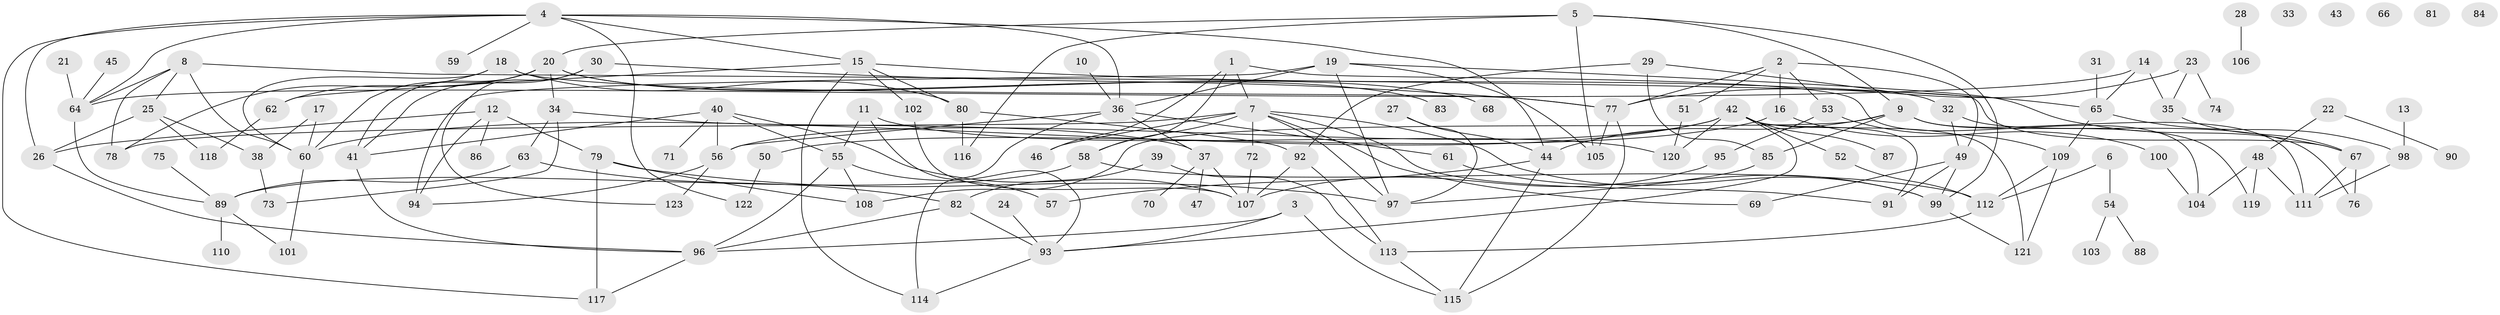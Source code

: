 // coarse degree distribution, {11: 0.061224489795918366, 12: 0.02040816326530612, 2: 0.1836734693877551, 14: 0.02040816326530612, 10: 0.061224489795918366, 1: 0.16326530612244897, 15: 0.02040816326530612, 3: 0.061224489795918366, 4: 0.12244897959183673, 6: 0.08163265306122448, 8: 0.02040816326530612, 9: 0.02040816326530612, 0: 0.12244897959183673, 5: 0.02040816326530612, 7: 0.02040816326530612}
// Generated by graph-tools (version 1.1) at 2025/16/03/04/25 18:16:35]
// undirected, 123 vertices, 192 edges
graph export_dot {
graph [start="1"]
  node [color=gray90,style=filled];
  1;
  2;
  3;
  4;
  5;
  6;
  7;
  8;
  9;
  10;
  11;
  12;
  13;
  14;
  15;
  16;
  17;
  18;
  19;
  20;
  21;
  22;
  23;
  24;
  25;
  26;
  27;
  28;
  29;
  30;
  31;
  32;
  33;
  34;
  35;
  36;
  37;
  38;
  39;
  40;
  41;
  42;
  43;
  44;
  45;
  46;
  47;
  48;
  49;
  50;
  51;
  52;
  53;
  54;
  55;
  56;
  57;
  58;
  59;
  60;
  61;
  62;
  63;
  64;
  65;
  66;
  67;
  68;
  69;
  70;
  71;
  72;
  73;
  74;
  75;
  76;
  77;
  78;
  79;
  80;
  81;
  82;
  83;
  84;
  85;
  86;
  87;
  88;
  89;
  90;
  91;
  92;
  93;
  94;
  95;
  96;
  97;
  98;
  99;
  100;
  101;
  102;
  103;
  104;
  105;
  106;
  107;
  108;
  109;
  110;
  111;
  112;
  113;
  114;
  115;
  116;
  117;
  118;
  119;
  120;
  121;
  122;
  123;
  1 -- 7;
  1 -- 46;
  1 -- 58;
  1 -- 104;
  2 -- 16;
  2 -- 49;
  2 -- 51;
  2 -- 53;
  2 -- 77;
  3 -- 93;
  3 -- 96;
  3 -- 115;
  4 -- 15;
  4 -- 26;
  4 -- 36;
  4 -- 44;
  4 -- 59;
  4 -- 64;
  4 -- 117;
  4 -- 122;
  5 -- 9;
  5 -- 20;
  5 -- 99;
  5 -- 105;
  5 -- 116;
  6 -- 54;
  6 -- 112;
  7 -- 46;
  7 -- 58;
  7 -- 69;
  7 -- 72;
  7 -- 78;
  7 -- 91;
  7 -- 97;
  7 -- 99;
  8 -- 25;
  8 -- 60;
  8 -- 64;
  8 -- 67;
  8 -- 78;
  9 -- 44;
  9 -- 85;
  9 -- 108;
  9 -- 111;
  9 -- 119;
  10 -- 36;
  11 -- 55;
  11 -- 93;
  11 -- 120;
  12 -- 26;
  12 -- 79;
  12 -- 86;
  12 -- 94;
  13 -- 98;
  14 -- 35;
  14 -- 64;
  14 -- 65;
  15 -- 62;
  15 -- 65;
  15 -- 80;
  15 -- 102;
  15 -- 114;
  16 -- 50;
  16 -- 100;
  17 -- 38;
  17 -- 60;
  18 -- 60;
  18 -- 77;
  18 -- 78;
  18 -- 80;
  19 -- 36;
  19 -- 67;
  19 -- 94;
  19 -- 97;
  19 -- 105;
  20 -- 34;
  20 -- 41;
  20 -- 60;
  20 -- 62;
  20 -- 68;
  20 -- 83;
  21 -- 64;
  22 -- 48;
  22 -- 90;
  23 -- 35;
  23 -- 74;
  23 -- 77;
  24 -- 93;
  25 -- 26;
  25 -- 38;
  25 -- 118;
  26 -- 96;
  27 -- 44;
  27 -- 97;
  28 -- 106;
  29 -- 32;
  29 -- 85;
  29 -- 92;
  30 -- 41;
  30 -- 77;
  30 -- 123;
  31 -- 65;
  32 -- 49;
  32 -- 76;
  34 -- 37;
  34 -- 63;
  34 -- 73;
  35 -- 67;
  36 -- 37;
  36 -- 56;
  36 -- 61;
  36 -- 114;
  37 -- 47;
  37 -- 70;
  37 -- 107;
  38 -- 73;
  39 -- 82;
  39 -- 113;
  40 -- 41;
  40 -- 55;
  40 -- 56;
  40 -- 71;
  40 -- 107;
  41 -- 96;
  42 -- 52;
  42 -- 56;
  42 -- 60;
  42 -- 87;
  42 -- 91;
  42 -- 93;
  42 -- 120;
  42 -- 121;
  44 -- 57;
  44 -- 115;
  45 -- 64;
  48 -- 104;
  48 -- 111;
  48 -- 119;
  49 -- 69;
  49 -- 91;
  49 -- 99;
  50 -- 122;
  51 -- 120;
  52 -- 112;
  53 -- 95;
  53 -- 109;
  54 -- 88;
  54 -- 103;
  55 -- 57;
  55 -- 96;
  55 -- 108;
  56 -- 94;
  56 -- 123;
  58 -- 89;
  58 -- 112;
  60 -- 101;
  61 -- 99;
  62 -- 118;
  63 -- 82;
  63 -- 89;
  64 -- 89;
  65 -- 98;
  65 -- 109;
  67 -- 76;
  67 -- 111;
  72 -- 107;
  75 -- 89;
  77 -- 105;
  77 -- 115;
  79 -- 97;
  79 -- 108;
  79 -- 117;
  80 -- 92;
  80 -- 116;
  82 -- 93;
  82 -- 96;
  85 -- 97;
  89 -- 101;
  89 -- 110;
  92 -- 107;
  92 -- 113;
  93 -- 114;
  95 -- 107;
  96 -- 117;
  98 -- 111;
  99 -- 121;
  100 -- 104;
  102 -- 107;
  109 -- 112;
  109 -- 121;
  112 -- 113;
  113 -- 115;
}
